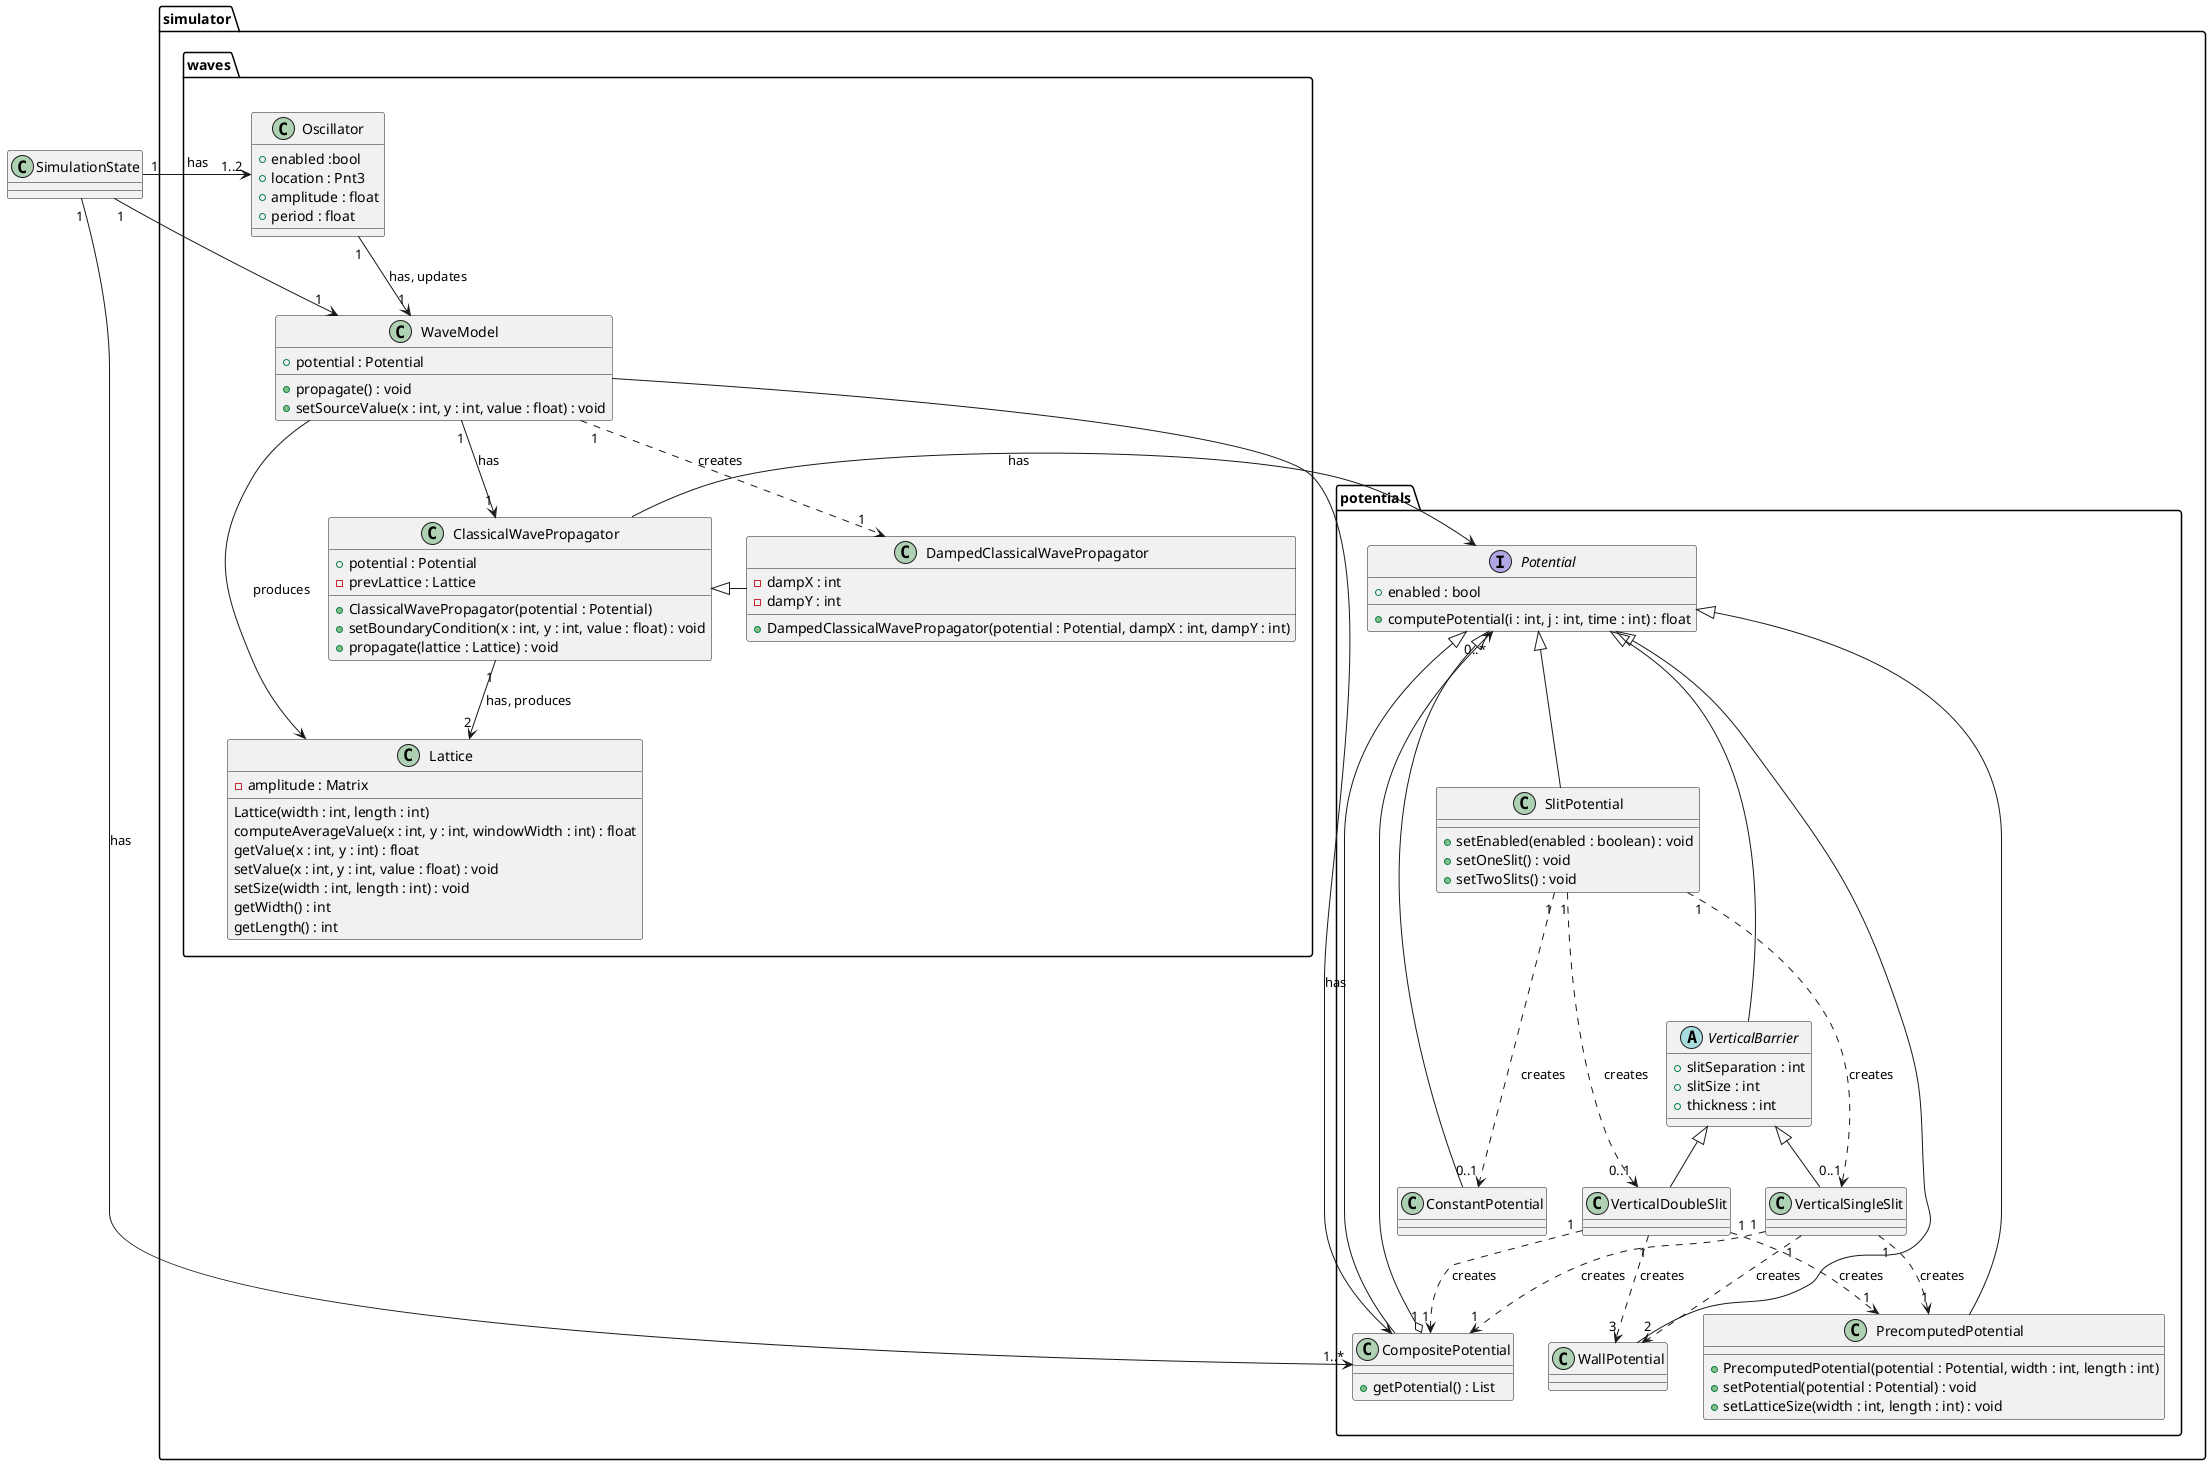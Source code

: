 {
  "sha1": "n9cjwen5m4ulb5coda6vohl3cju08ff",
  "insertion": {
    "when": "2024-06-04T17:28:38.302Z",
    "user": "plantuml@gmail.com"
  }
}
@startuml

class SimulationState

package simulator {



package potentials {

interface Potential 
Potential : +computePotential(i : int, j : int, time : int) : float
Potential : +enabled : bool

class CompositePotential
CompositePotential : +getPotential() : List

class SlitPotential
SlitPotential : +setEnabled(enabled : boolean) : void
SlitPotential : +setOneSlit() : void
SlitPotential : +setTwoSlits() : void

class WallPotential

class VerticalSingleSlit
VerticalSingleSlit "1" ..> "1" CompositePotential : creates
VerticalSingleSlit "1" ..> "2" WallPotential : creates

class VerticalDoubleSlit
VerticalDoubleSlit "1" ..> "1" CompositePotential : creates
VerticalDoubleSlit "1" ..> "3" WallPotential : creates

class PrecomputedPotential
PrecomputedPotential : +PrecomputedPotential(potential : Potential, width : int, length : int)
PrecomputedPotential : +setPotential(potential : Potential) : void
PrecomputedPotential : +setLatticeSize(width : int, length : int) : void
VerticalSingleSlit "1" ..> "1" PrecomputedPotential : creates
VerticalDoubleSlit "1" ..> "1" PrecomputedPotential : creates

class ConstantPotential

SlitPotential "1" ...> "0..1" ConstantPotential : creates
SlitPotential "1" ...> "0..1" VerticalSingleSlit : creates
SlitPotential "1" ...> "0..1" VerticalDoubleSlit : creates

SimulationState "1" --> "1..*" CompositePotential : has

abstract class VerticalBarrier
Potential <|-- VerticalBarrier
VerticalBarrier : +slitSeparation : int
VerticalBarrier : +slitSize : int
VerticalBarrier : +thickness : int

VerticalBarrier <|-- VerticalSingleSlit
VerticalBarrier <|-- VerticalDoubleSlit

Potential <|- CompositePotential
Potential "0..*" <--o "1" CompositePotential

Potential <|-- PrecomputedPotential
Potential <|-- WallPotential
Potential <|-- SlitPotential
Potential <|-- ConstantPotential

}

package waves {

class Oscillator 
SimulationState "1" -> "1..2" Oscillator : has
Oscillator : +enabled :bool
Oscillator : +location : Pnt3
Oscillator : +amplitude : float
Oscillator : +period : float

class WaveModel
WaveModel : +potential : Potential
WaveModel : +propagate() : void
WaveModel : +setSourceValue(x : int, y : int, value : float) : void
SimulationState "1" -> "1" WaveModel

class Lattice
Lattice : -amplitude : Matrix
Lattice : Lattice(width : int, length : int)
Lattice : computeAverageValue(x : int, y : int, windowWidth : int) : float
Lattice : getValue(x : int, y : int) : float
Lattice : setValue(x : int, y : int, value : float) : void
Lattice : setSize(width : int, length : int) : void
Lattice : getWidth() : int
Lattice : getLength() : int

WaveModel --> CompositePotential : has
Oscillator "1" --> "1" WaveModel : has, updates
WaveModel -> Lattice : produces

class ClassicalWavePropagator
ClassicalWavePropagator : +potential : Potential
ClassicalWavePropagator : -prevLattice : Lattice
ClassicalWavePropagator : +ClassicalWavePropagator(potential : Potential)
ClassicalWavePropagator : +setBoundaryCondition(x : int, y : int, value : float) : void
ClassicalWavePropagator : +propagate(lattice : Lattice) : void

class DampedClassicalWavePropagator
DampedClassicalWavePropagator : -dampX : int
DampedClassicalWavePropagator : -dampY : int
DampedClassicalWavePropagator : +DampedClassicalWavePropagator(potential : Potential, dampX : int, dampY : int)

WaveModel "1" --> "1" ClassicalWavePropagator : has
WaveModel "1" ..> "1" DampedClassicalWavePropagator : creates
ClassicalWavePropagator "1" --> "2" Lattice : has, produces
ClassicalWavePropagator -> Potential : has

ClassicalWavePropagator <|- DampedClassicalWavePropagator

}
}

@enduml
